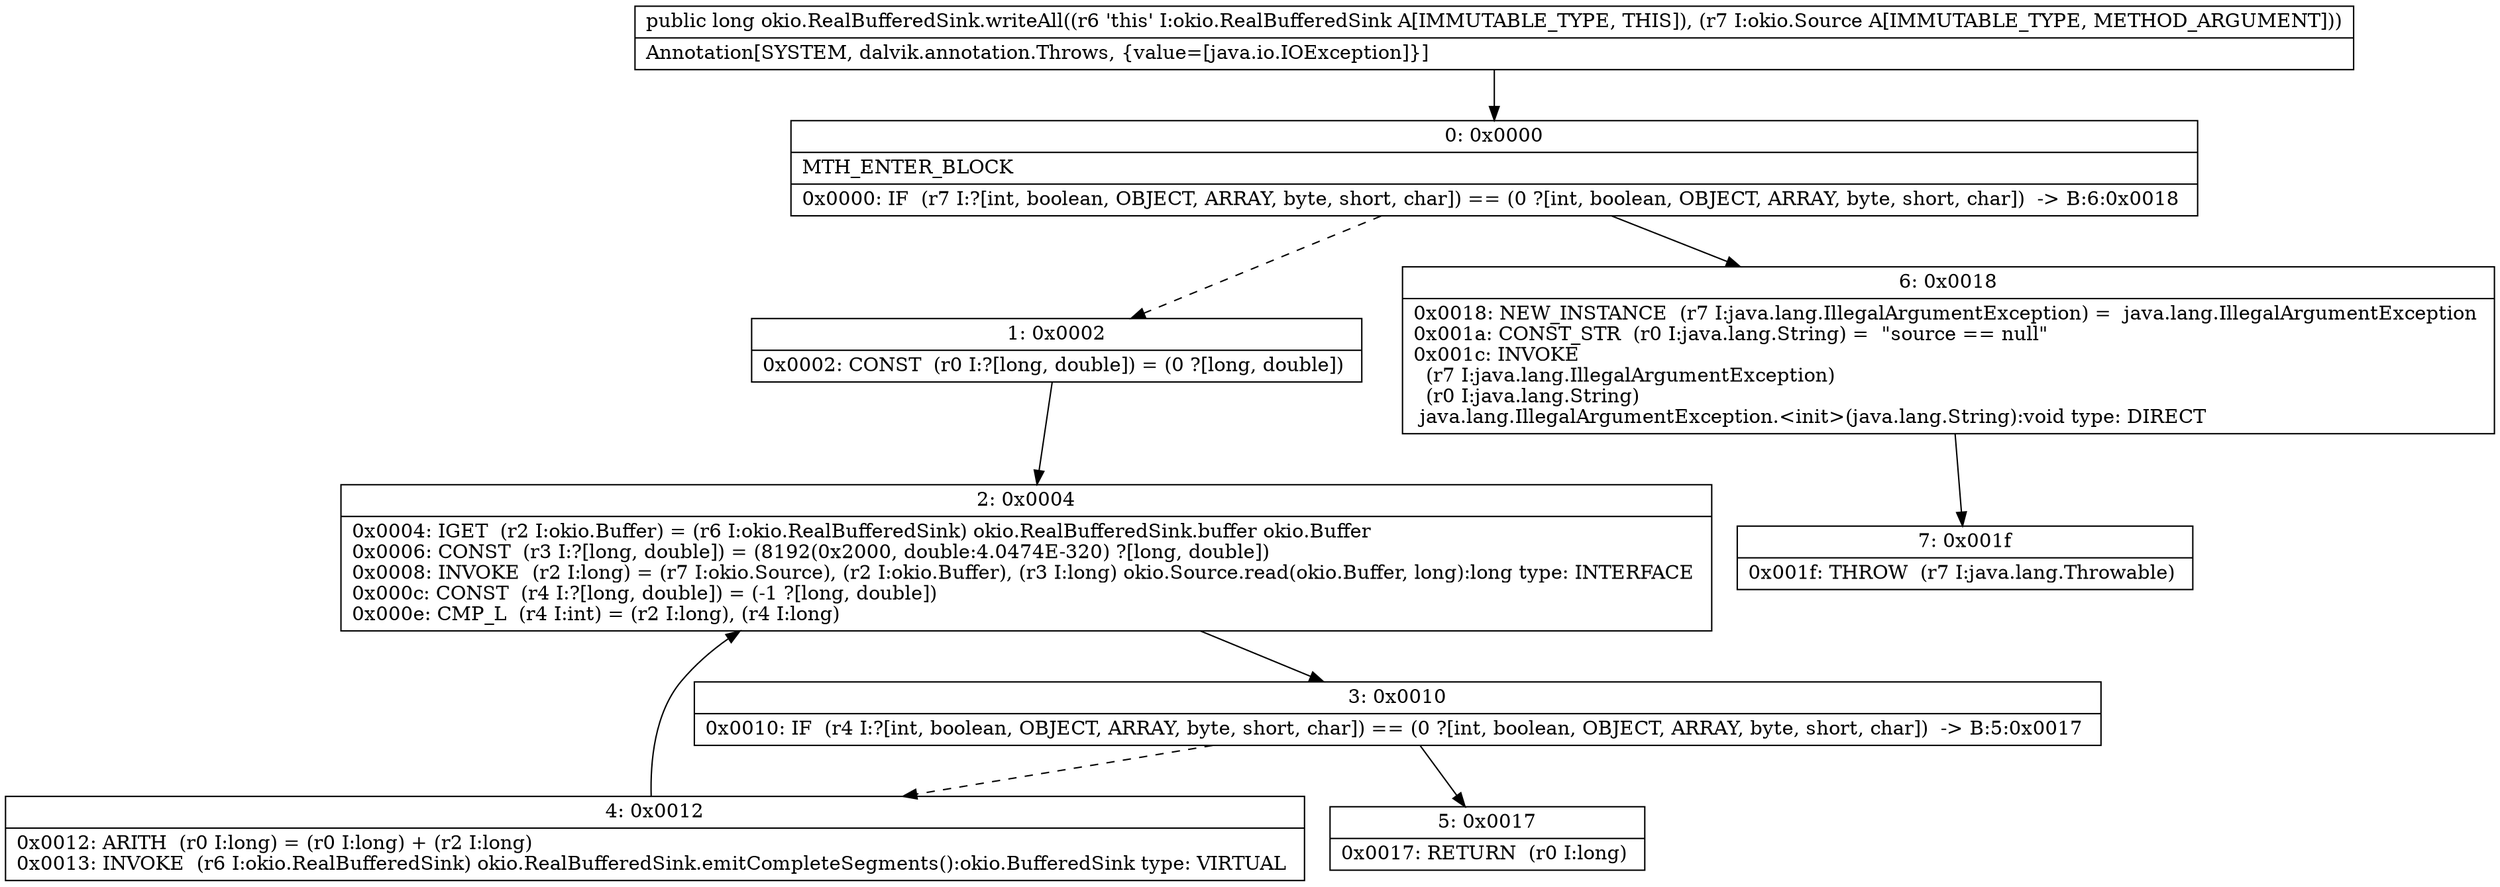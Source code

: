 digraph "CFG forokio.RealBufferedSink.writeAll(Lokio\/Source;)J" {
Node_0 [shape=record,label="{0\:\ 0x0000|MTH_ENTER_BLOCK\l|0x0000: IF  (r7 I:?[int, boolean, OBJECT, ARRAY, byte, short, char]) == (0 ?[int, boolean, OBJECT, ARRAY, byte, short, char])  \-\> B:6:0x0018 \l}"];
Node_1 [shape=record,label="{1\:\ 0x0002|0x0002: CONST  (r0 I:?[long, double]) = (0 ?[long, double]) \l}"];
Node_2 [shape=record,label="{2\:\ 0x0004|0x0004: IGET  (r2 I:okio.Buffer) = (r6 I:okio.RealBufferedSink) okio.RealBufferedSink.buffer okio.Buffer \l0x0006: CONST  (r3 I:?[long, double]) = (8192(0x2000, double:4.0474E\-320) ?[long, double]) \l0x0008: INVOKE  (r2 I:long) = (r7 I:okio.Source), (r2 I:okio.Buffer), (r3 I:long) okio.Source.read(okio.Buffer, long):long type: INTERFACE \l0x000c: CONST  (r4 I:?[long, double]) = (\-1 ?[long, double]) \l0x000e: CMP_L  (r4 I:int) = (r2 I:long), (r4 I:long) \l}"];
Node_3 [shape=record,label="{3\:\ 0x0010|0x0010: IF  (r4 I:?[int, boolean, OBJECT, ARRAY, byte, short, char]) == (0 ?[int, boolean, OBJECT, ARRAY, byte, short, char])  \-\> B:5:0x0017 \l}"];
Node_4 [shape=record,label="{4\:\ 0x0012|0x0012: ARITH  (r0 I:long) = (r0 I:long) + (r2 I:long) \l0x0013: INVOKE  (r6 I:okio.RealBufferedSink) okio.RealBufferedSink.emitCompleteSegments():okio.BufferedSink type: VIRTUAL \l}"];
Node_5 [shape=record,label="{5\:\ 0x0017|0x0017: RETURN  (r0 I:long) \l}"];
Node_6 [shape=record,label="{6\:\ 0x0018|0x0018: NEW_INSTANCE  (r7 I:java.lang.IllegalArgumentException) =  java.lang.IllegalArgumentException \l0x001a: CONST_STR  (r0 I:java.lang.String) =  \"source == null\" \l0x001c: INVOKE  \l  (r7 I:java.lang.IllegalArgumentException)\l  (r0 I:java.lang.String)\l java.lang.IllegalArgumentException.\<init\>(java.lang.String):void type: DIRECT \l}"];
Node_7 [shape=record,label="{7\:\ 0x001f|0x001f: THROW  (r7 I:java.lang.Throwable) \l}"];
MethodNode[shape=record,label="{public long okio.RealBufferedSink.writeAll((r6 'this' I:okio.RealBufferedSink A[IMMUTABLE_TYPE, THIS]), (r7 I:okio.Source A[IMMUTABLE_TYPE, METHOD_ARGUMENT]))  | Annotation[SYSTEM, dalvik.annotation.Throws, \{value=[java.io.IOException]\}]\l}"];
MethodNode -> Node_0;
Node_0 -> Node_1[style=dashed];
Node_0 -> Node_6;
Node_1 -> Node_2;
Node_2 -> Node_3;
Node_3 -> Node_4[style=dashed];
Node_3 -> Node_5;
Node_4 -> Node_2;
Node_6 -> Node_7;
}

